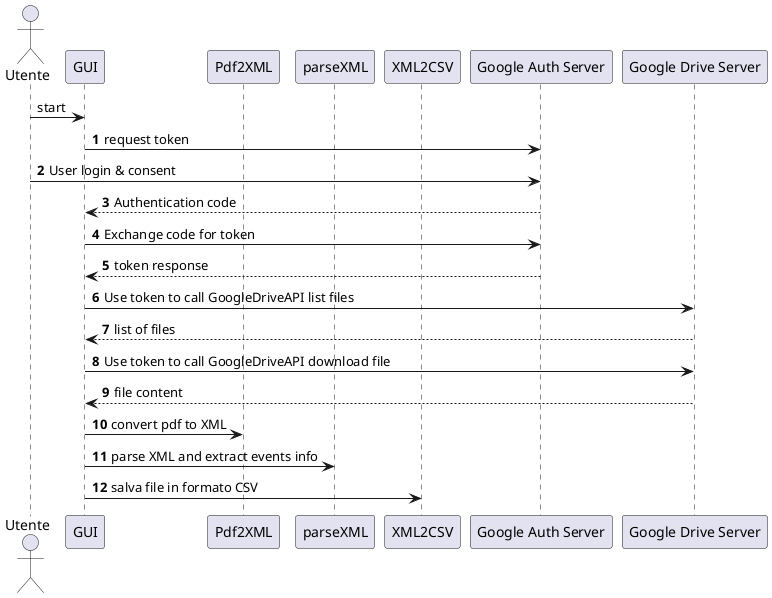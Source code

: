 @startuml
' https://developers.google.com/identity/protocols/OAuth2
actor Utente
participant GUI
participant Pdf2XML
participant parseXML
participant XML2CSV
participant "Google Auth Server" as GoogleAuth
participant "Google Drive Server" as GoogleDrive


Utente -> GUI: start
autonumber
GUI -> GoogleAuth: request token
Utente -> GoogleAuth: User login & consent
GoogleAuth --> GUI: Authentication code
GUI -> GoogleAuth: Exchange code for token
GoogleAuth --> GUI: token response
GUI -> GoogleDrive: Use token to call GoogleDriveAPI list files
GoogleDrive --> GUI: list of files
GUI -> GoogleDrive: Use token to call GoogleDriveAPI download file
GoogleDrive --> GUI: file content
GUI -> Pdf2XML: convert pdf to XML
GUI -> parseXML: parse XML and extract events info
GUI -> XML2CSV: salva file in formato CSV

autonumber stop
@enduml